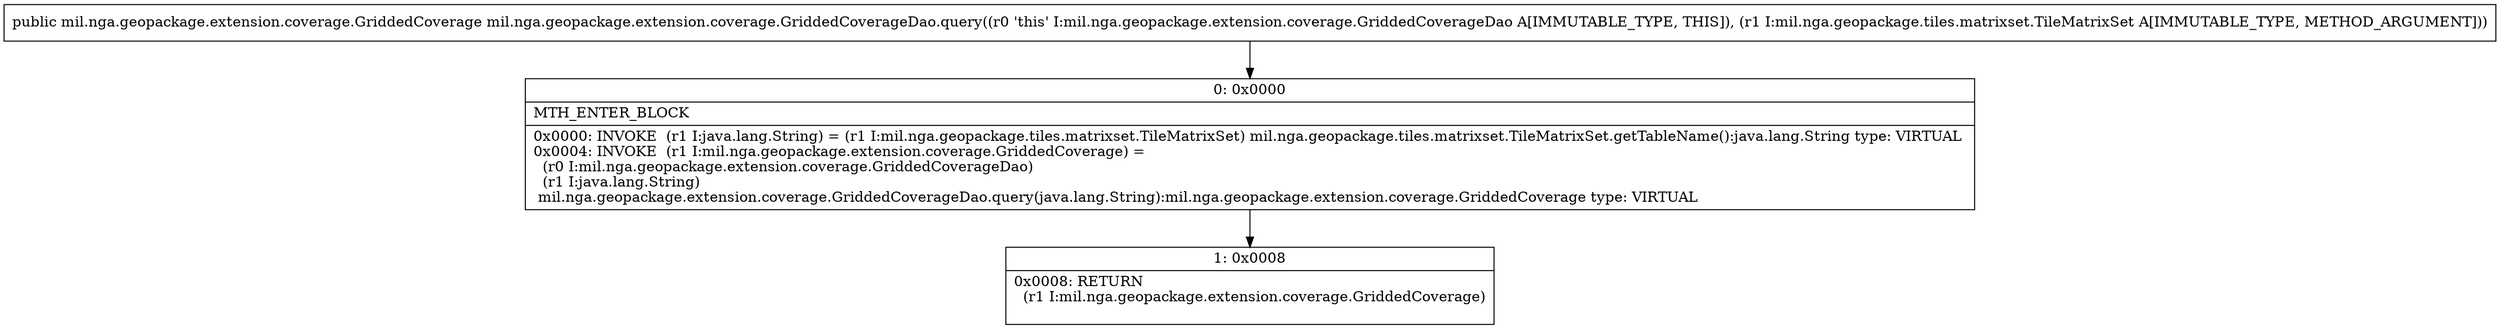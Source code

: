 digraph "CFG formil.nga.geopackage.extension.coverage.GriddedCoverageDao.query(Lmil\/nga\/geopackage\/tiles\/matrixset\/TileMatrixSet;)Lmil\/nga\/geopackage\/extension\/coverage\/GriddedCoverage;" {
Node_0 [shape=record,label="{0\:\ 0x0000|MTH_ENTER_BLOCK\l|0x0000: INVOKE  (r1 I:java.lang.String) = (r1 I:mil.nga.geopackage.tiles.matrixset.TileMatrixSet) mil.nga.geopackage.tiles.matrixset.TileMatrixSet.getTableName():java.lang.String type: VIRTUAL \l0x0004: INVOKE  (r1 I:mil.nga.geopackage.extension.coverage.GriddedCoverage) = \l  (r0 I:mil.nga.geopackage.extension.coverage.GriddedCoverageDao)\l  (r1 I:java.lang.String)\l mil.nga.geopackage.extension.coverage.GriddedCoverageDao.query(java.lang.String):mil.nga.geopackage.extension.coverage.GriddedCoverage type: VIRTUAL \l}"];
Node_1 [shape=record,label="{1\:\ 0x0008|0x0008: RETURN  \l  (r1 I:mil.nga.geopackage.extension.coverage.GriddedCoverage)\l \l}"];
MethodNode[shape=record,label="{public mil.nga.geopackage.extension.coverage.GriddedCoverage mil.nga.geopackage.extension.coverage.GriddedCoverageDao.query((r0 'this' I:mil.nga.geopackage.extension.coverage.GriddedCoverageDao A[IMMUTABLE_TYPE, THIS]), (r1 I:mil.nga.geopackage.tiles.matrixset.TileMatrixSet A[IMMUTABLE_TYPE, METHOD_ARGUMENT])) }"];
MethodNode -> Node_0;
Node_0 -> Node_1;
}

